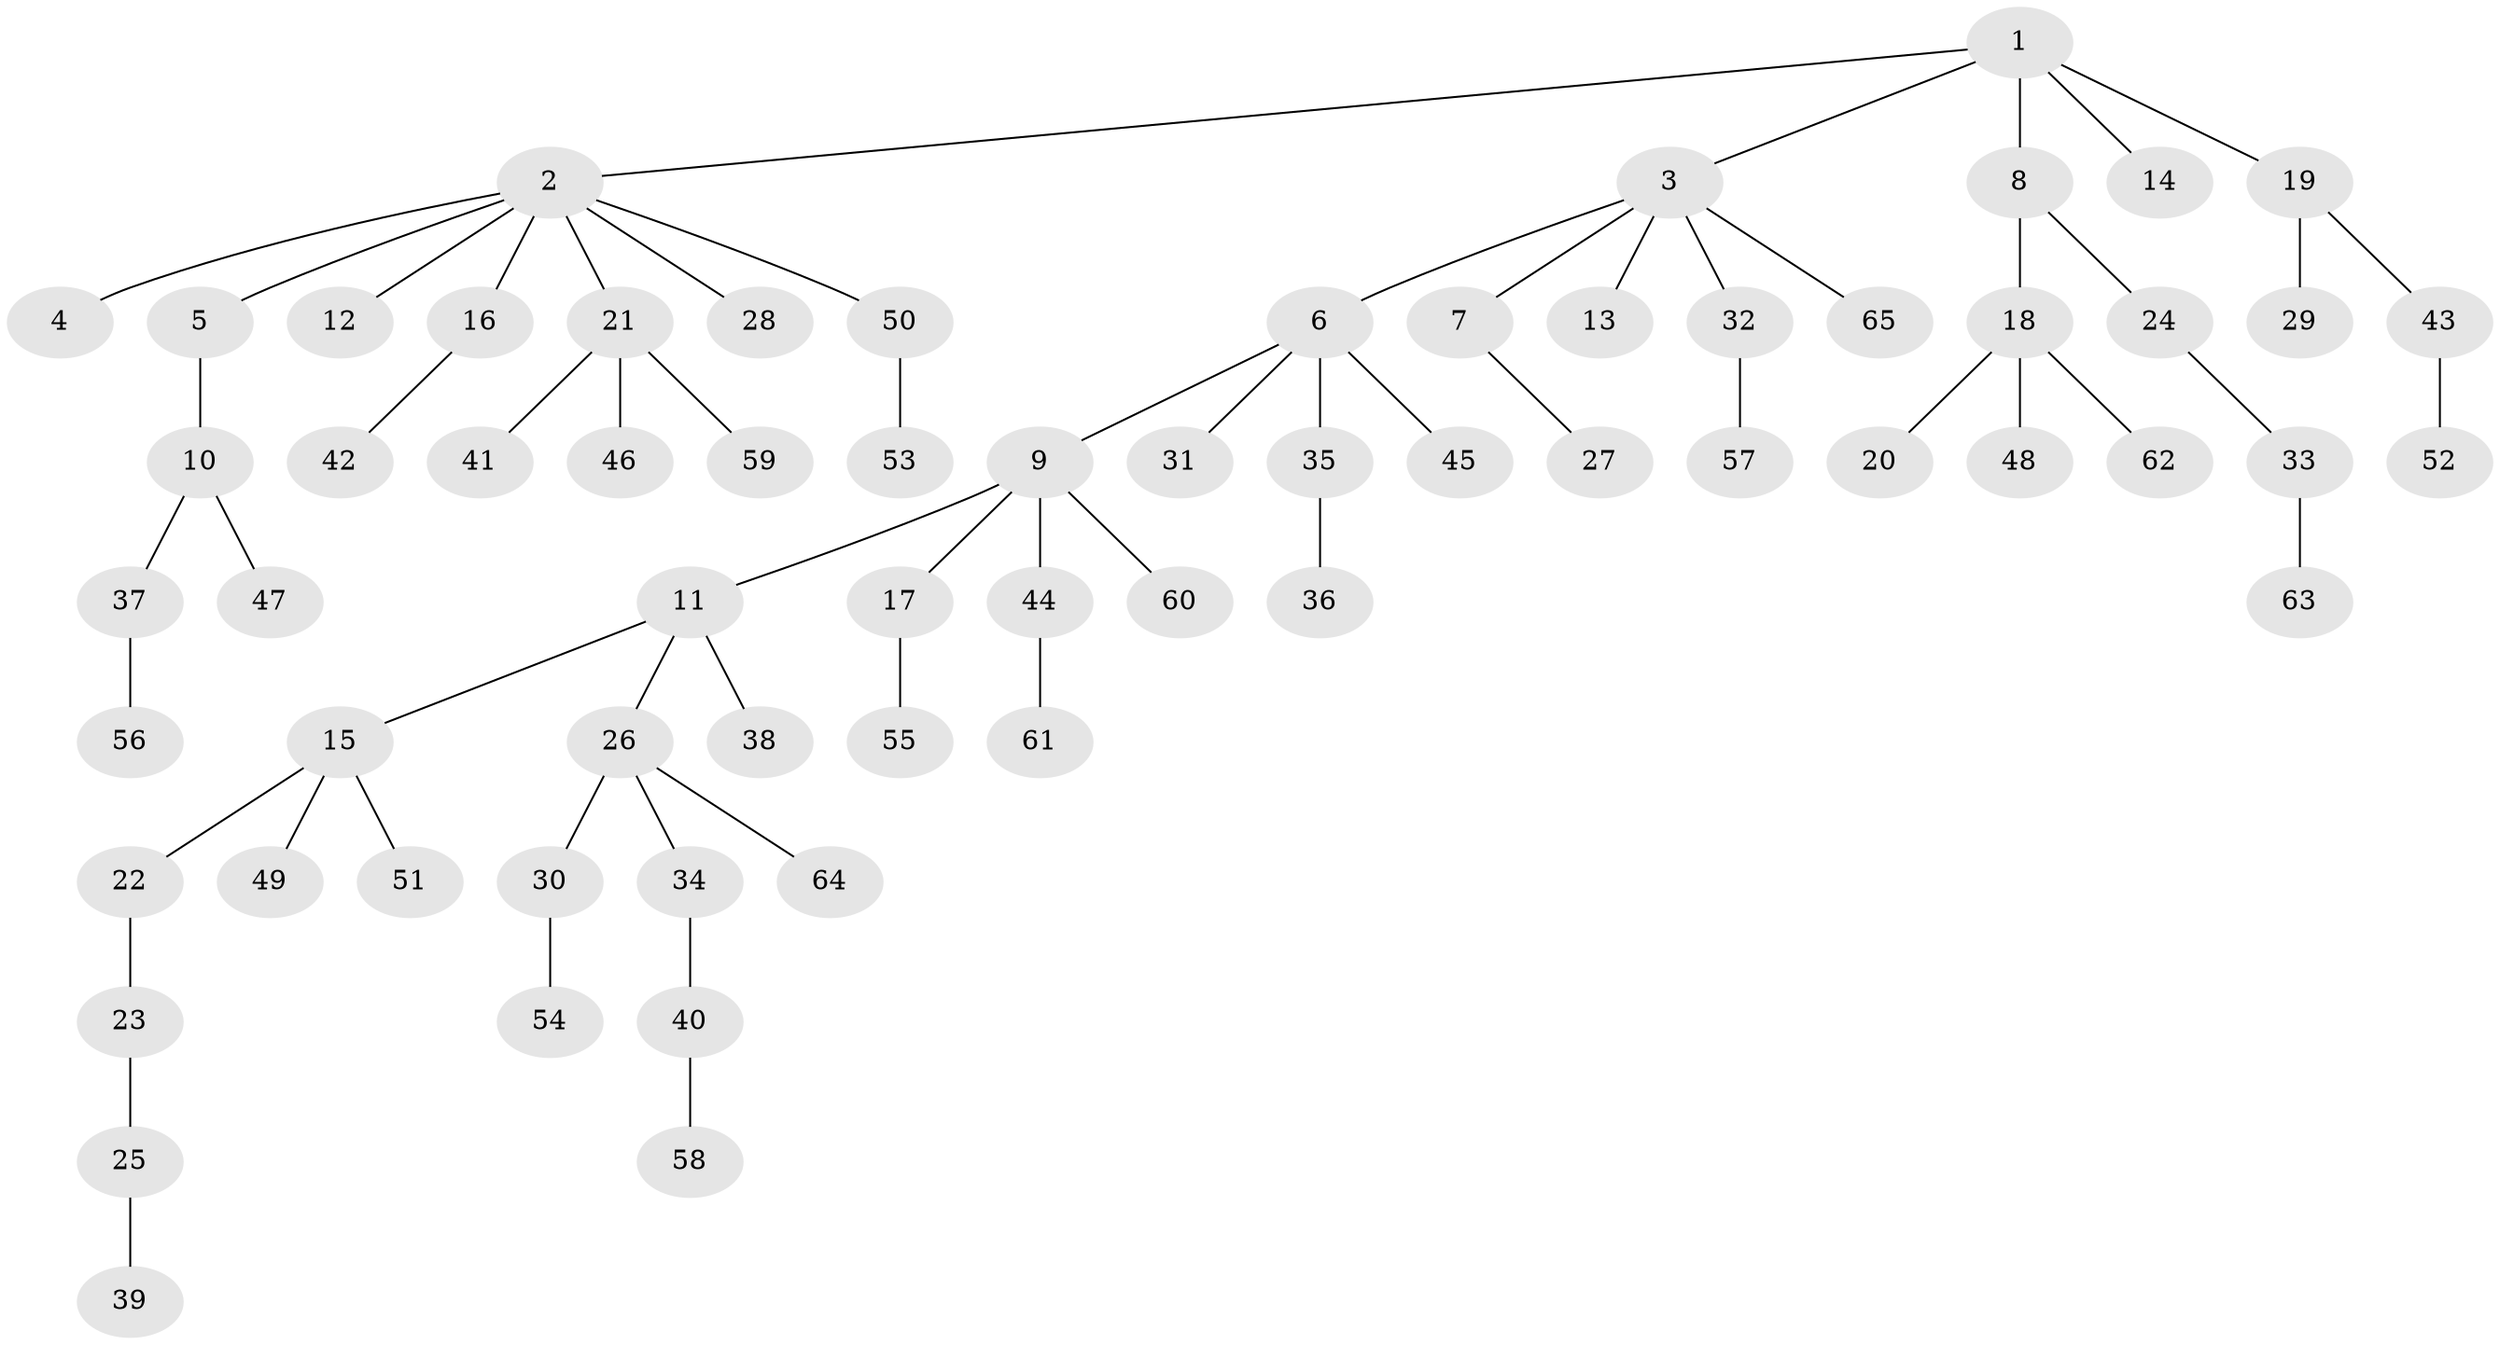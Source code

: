 // Generated by graph-tools (version 1.1) at 2025/26/03/09/25 03:26:30]
// undirected, 65 vertices, 64 edges
graph export_dot {
graph [start="1"]
  node [color=gray90,style=filled];
  1;
  2;
  3;
  4;
  5;
  6;
  7;
  8;
  9;
  10;
  11;
  12;
  13;
  14;
  15;
  16;
  17;
  18;
  19;
  20;
  21;
  22;
  23;
  24;
  25;
  26;
  27;
  28;
  29;
  30;
  31;
  32;
  33;
  34;
  35;
  36;
  37;
  38;
  39;
  40;
  41;
  42;
  43;
  44;
  45;
  46;
  47;
  48;
  49;
  50;
  51;
  52;
  53;
  54;
  55;
  56;
  57;
  58;
  59;
  60;
  61;
  62;
  63;
  64;
  65;
  1 -- 2;
  1 -- 3;
  1 -- 8;
  1 -- 14;
  1 -- 19;
  2 -- 4;
  2 -- 5;
  2 -- 12;
  2 -- 16;
  2 -- 21;
  2 -- 28;
  2 -- 50;
  3 -- 6;
  3 -- 7;
  3 -- 13;
  3 -- 32;
  3 -- 65;
  5 -- 10;
  6 -- 9;
  6 -- 31;
  6 -- 35;
  6 -- 45;
  7 -- 27;
  8 -- 18;
  8 -- 24;
  9 -- 11;
  9 -- 17;
  9 -- 44;
  9 -- 60;
  10 -- 37;
  10 -- 47;
  11 -- 15;
  11 -- 26;
  11 -- 38;
  15 -- 22;
  15 -- 49;
  15 -- 51;
  16 -- 42;
  17 -- 55;
  18 -- 20;
  18 -- 48;
  18 -- 62;
  19 -- 29;
  19 -- 43;
  21 -- 41;
  21 -- 46;
  21 -- 59;
  22 -- 23;
  23 -- 25;
  24 -- 33;
  25 -- 39;
  26 -- 30;
  26 -- 34;
  26 -- 64;
  30 -- 54;
  32 -- 57;
  33 -- 63;
  34 -- 40;
  35 -- 36;
  37 -- 56;
  40 -- 58;
  43 -- 52;
  44 -- 61;
  50 -- 53;
}
